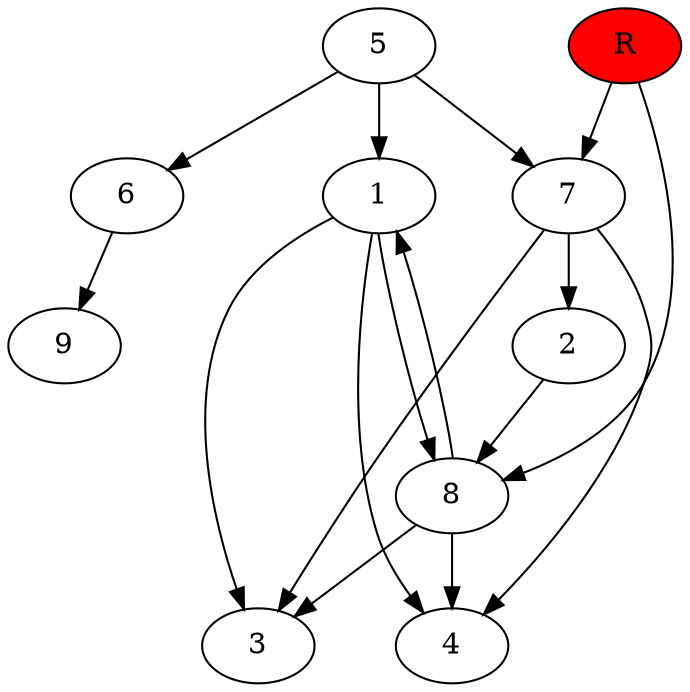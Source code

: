 digraph prb27784 {
	1
	2
	3
	4
	5
	6
	7
	8
	R [fillcolor="#ff0000" style=filled]
	1 -> 3
	1 -> 4
	1 -> 8
	2 -> 8
	5 -> 1
	5 -> 6
	5 -> 7
	6 -> 9
	7 -> 2
	7 -> 3
	7 -> 4
	8 -> 1
	8 -> 3
	8 -> 4
	R -> 7
	R -> 8
}
